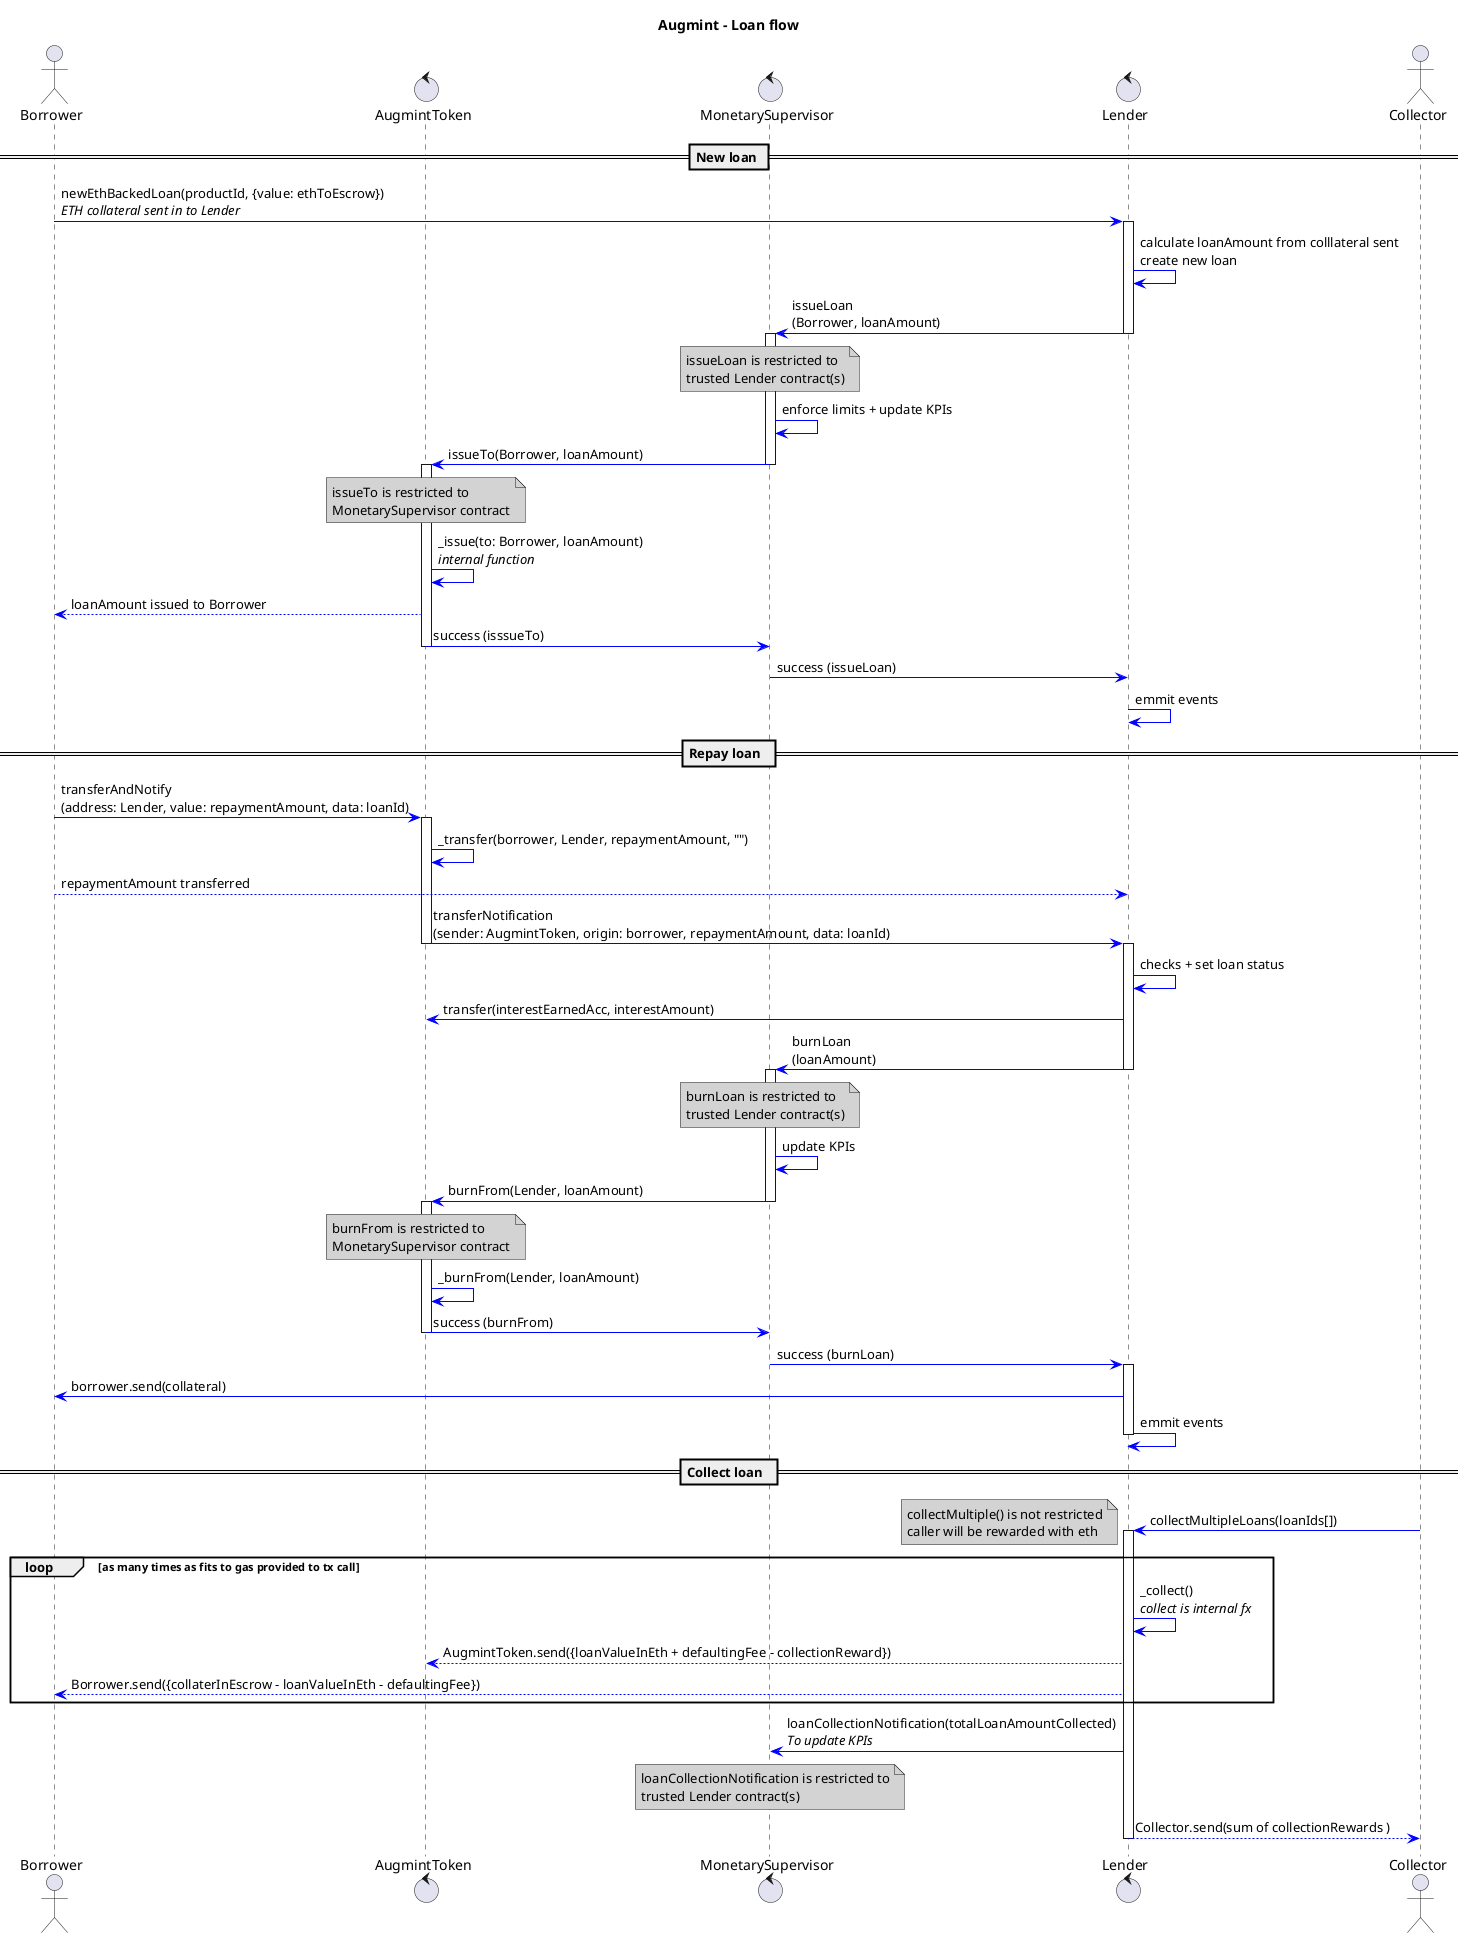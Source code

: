 @startuml
title **Augmint** - Loan flow
skinparam ArrowColor #blue
skinparam noteBackgroundColor #lightgrey

actor Borrower
control AugmintToken
control MonetarySupervisor
control Lender
actor Collector

== New loan ==
Borrower -> Lender : newEthBackedLoan(productId, {value: ethToEscrow})\n//ETH collateral sent in to Lender//

activate Lender
    Lender -> Lender : calculate loanAmount from colllateral sent\ncreate new loan
    Lender -> MonetarySupervisor : issueLoan\n(Borrower, loanAmount)
deactivate Lender

activate MonetarySupervisor
    note over MonetarySupervisor
        issueLoan is restricted to
        trusted Lender contract(s)
    end note
    MonetarySupervisor -> MonetarySupervisor : enforce limits + update KPIs
    MonetarySupervisor -> AugmintToken : issueTo(Borrower, loanAmount)
deactivate MonetarySupervisor

activate AugmintToken
    note over AugmintToken
        issueTo is restricted to
        MonetarySupervisor contract
    end note
    AugmintToken -> AugmintToken : _issue(to: Borrower, loanAmount)\n//internal function//
    AugmintToken --> Borrower : loanAmount issued to Borrower
    AugmintToken -> MonetarySupervisor : success (isssueTo)
deactivate AugmintToken

MonetarySupervisor -> Lender : success (issueLoan)

Lender -> Lender : emmit events

== Repay loan  ==
Borrower -> AugmintToken : transferAndNotify\n(address: Lender, value: repaymentAmount, data: loanId)

activate AugmintToken
    AugmintToken -> AugmintToken : _transfer(borrower, Lender, repaymentAmount, "")
    Borrower --> Lender : repaymentAmount transferred
    AugmintToken -> Lender : transferNotification\n(sender: AugmintToken, origin: borrower, repaymentAmount, data: loanId)
deactivate AugmintToken

activate Lender
    Lender -> Lender : checks + set loan status
    Lender -> AugmintToken : transfer(interestEarnedAcc, interestAmount)
    Lender -> MonetarySupervisor : burnLoan\n(loanAmount)
    note over MonetarySupervisor
        burnLoan is restricted to
        trusted Lender contract(s)
    end note
deactivate Lender

activate MonetarySupervisor
    MonetarySupervisor -> MonetarySupervisor : update KPIs
    MonetarySupervisor -> AugmintToken : burnFrom(Lender, loanAmount)
    note over AugmintToken
        burnFrom is restricted to
        MonetarySupervisor contract
    end note
deactivate MonetarySupervisor

activate AugmintToken
    AugmintToken -> AugmintToken : _burnFrom(Lender, loanAmount)
    AugmintToken -> MonetarySupervisor : success (burnFrom)
deactivate AugmintToken

MonetarySupervisor -> Lender : success (burnLoan)

activate Lender
Lender -> Borrower : borrower.send(collateral)
Lender -> Lender : emmit events
deactivate Lender

== Collect loan  ==
Collector -> Lender : collectMultipleLoans(loanIds[])
note left
    collectMultiple() is not restricted
    caller will be rewarded with eth
end note
activate Lender

loop as many times as fits to gas provided to tx call
    Lender -> Lender : _collect()\n//collect is internal fx//
    Lender --> AugmintToken : AugmintToken.send({loanValueInEth + defaultingFee - collectionReward})
    Lender --> Borrower : Borrower.send({collaterInEscrow - loanValueInEth - defaultingFee})
end
Lender -> MonetarySupervisor : loanCollectionNotification(totalLoanAmountCollected)\n//To update KPIs//
note over MonetarySupervisor
    loanCollectionNotification is restricted to
    trusted Lender contract(s)
end note
Lender --> Collector : Collector.send(sum of collectionRewards )

deactivate Lender
@enduml
